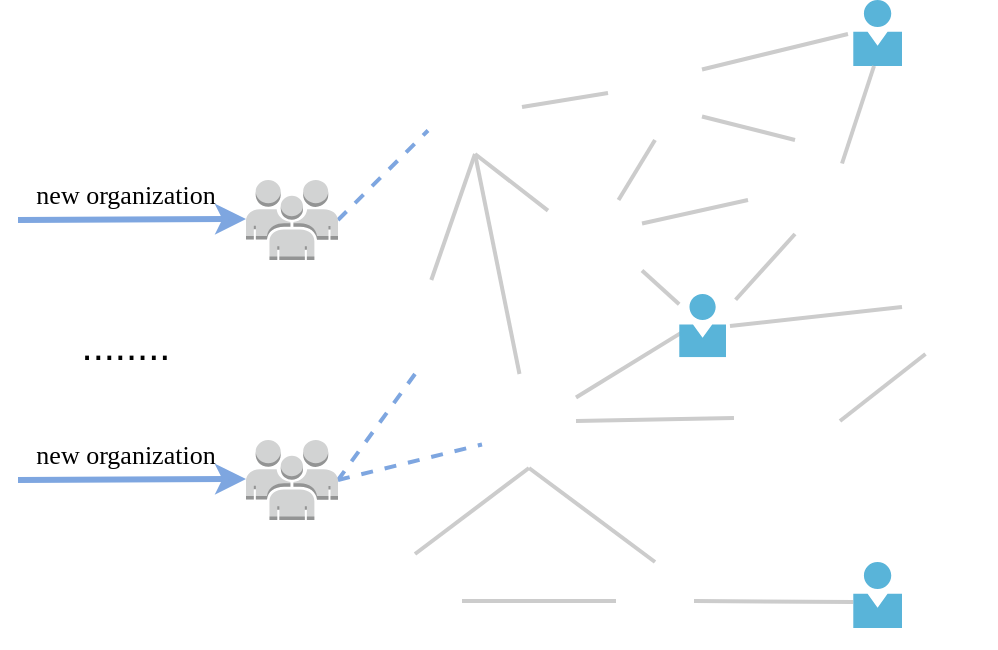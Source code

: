 <mxfile version="21.3.8" type="github">
  <diagram name="第 1 页" id="wei4iLeqGJbUfJOTISRJ">
    <mxGraphModel dx="1853" dy="585" grid="1" gridSize="10" guides="1" tooltips="1" connect="1" arrows="1" fold="1" page="1" pageScale="1" pageWidth="827" pageHeight="1169" math="0" shadow="0">
      <root>
        <mxCell id="0" />
        <mxCell id="1" parent="0" />
        <mxCell id="koKyIDY2XLjzuLVN2s-3-37" style="edgeStyle=none;shape=connector;rounded=0;orthogonalLoop=1;jettySize=auto;html=1;exitX=1;exitY=0.25;exitDx=0;exitDy=0;entryX=0;entryY=0.638;entryDx=0;entryDy=0;labelBackgroundColor=default;strokeColor=#CCCCCC;strokeWidth=2;fontFamily=Helvetica;fontSize=11;fontColor=default;endArrow=none;endFill=0;entryPerimeter=0;" edge="1" parent="1" source="koKyIDY2XLjzuLVN2s-3-1" target="koKyIDY2XLjzuLVN2s-3-29">
          <mxGeometry relative="1" as="geometry" />
        </mxCell>
        <mxCell id="koKyIDY2XLjzuLVN2s-3-50" style="edgeStyle=none;shape=connector;rounded=0;orthogonalLoop=1;jettySize=auto;html=1;exitX=1;exitY=0.75;exitDx=0;exitDy=0;labelBackgroundColor=default;strokeColor=#CCCCCC;strokeWidth=2;fontFamily=Helvetica;fontSize=11;fontColor=default;endArrow=none;endFill=0;" edge="1" parent="1" source="koKyIDY2XLjzuLVN2s-3-1" target="koKyIDY2XLjzuLVN2s-3-49">
          <mxGeometry relative="1" as="geometry" />
        </mxCell>
        <mxCell id="koKyIDY2XLjzuLVN2s-3-1" value="" style="shape=image;html=1;verticalAlign=top;verticalLabelPosition=bottom;labelBackgroundColor=#ffffff;imageAspect=0;aspect=fixed;image=https://cdn1.iconfinder.com/data/icons/business-and-finance-20/200/vector_65_02-128.png" vertex="1" parent="1">
          <mxGeometry x="265" y="240" width="47" height="47" as="geometry" />
        </mxCell>
        <mxCell id="koKyIDY2XLjzuLVN2s-3-44" style="edgeStyle=none;shape=connector;rounded=0;orthogonalLoop=1;jettySize=auto;html=1;exitX=0.5;exitY=1;exitDx=0;exitDy=0;entryX=0.5;entryY=0;entryDx=0;entryDy=0;labelBackgroundColor=default;strokeColor=#CCCCCC;strokeWidth=2;fontFamily=Helvetica;fontSize=11;fontColor=default;endArrow=none;endFill=0;" edge="1" parent="1" source="koKyIDY2XLjzuLVN2s-3-6" target="koKyIDY2XLjzuLVN2s-3-25">
          <mxGeometry relative="1" as="geometry" />
        </mxCell>
        <mxCell id="koKyIDY2XLjzuLVN2s-3-45" style="edgeStyle=none;shape=connector;rounded=0;orthogonalLoop=1;jettySize=auto;html=1;exitX=0.5;exitY=1;exitDx=0;exitDy=0;entryX=0.5;entryY=0;entryDx=0;entryDy=0;labelBackgroundColor=default;strokeColor=#CCCCCC;strokeWidth=2;fontFamily=Helvetica;fontSize=11;fontColor=default;endArrow=none;endFill=0;" edge="1" parent="1" source="koKyIDY2XLjzuLVN2s-3-6" target="koKyIDY2XLjzuLVN2s-3-30">
          <mxGeometry relative="1" as="geometry" />
        </mxCell>
        <mxCell id="koKyIDY2XLjzuLVN2s-3-46" style="edgeStyle=none;shape=connector;rounded=0;orthogonalLoop=1;jettySize=auto;html=1;exitX=1;exitY=0.5;exitDx=0;exitDy=0;entryX=-0.128;entryY=0.468;entryDx=0;entryDy=0;entryPerimeter=0;labelBackgroundColor=default;strokeColor=#CCCCCC;strokeWidth=2;fontFamily=Helvetica;fontSize=11;fontColor=default;endArrow=none;endFill=0;" edge="1" parent="1" source="koKyIDY2XLjzuLVN2s-3-6" target="koKyIDY2XLjzuLVN2s-3-26">
          <mxGeometry relative="1" as="geometry" />
        </mxCell>
        <mxCell id="koKyIDY2XLjzuLVN2s-3-51" style="edgeStyle=none;shape=connector;rounded=0;orthogonalLoop=1;jettySize=auto;html=1;exitX=1;exitY=0.25;exitDx=0;exitDy=0;entryX=0.058;entryY=0.606;entryDx=0;entryDy=0;entryPerimeter=0;labelBackgroundColor=default;strokeColor=#CCCCCC;strokeWidth=2;fontFamily=Helvetica;fontSize=11;fontColor=default;endArrow=none;endFill=0;" edge="1" parent="1" source="koKyIDY2XLjzuLVN2s-3-6" target="koKyIDY2XLjzuLVN2s-3-49">
          <mxGeometry relative="1" as="geometry" />
        </mxCell>
        <mxCell id="koKyIDY2XLjzuLVN2s-3-6" value="" style="shape=image;html=1;verticalAlign=top;verticalLabelPosition=bottom;labelBackgroundColor=#ffffff;imageAspect=0;aspect=fixed;image=https://cdn1.iconfinder.com/data/icons/business-and-finance-20/200/vector_65_02-128.png" vertex="1" parent="1">
          <mxGeometry x="232" y="327" width="47" height="47" as="geometry" />
        </mxCell>
        <mxCell id="koKyIDY2XLjzuLVN2s-3-13" value="" style="image;sketch=0;aspect=fixed;html=1;points=[];align=center;fontSize=12;image=img/lib/mscae/Person.svg;" vertex="1" parent="1">
          <mxGeometry x="417.58" y="140" width="24.42" height="33" as="geometry" />
        </mxCell>
        <mxCell id="koKyIDY2XLjzuLVN2s-3-55" style="edgeStyle=none;shape=connector;rounded=0;orthogonalLoop=1;jettySize=auto;html=1;exitX=1;exitY=0.5;exitDx=0;exitDy=0;entryX=0;entryY=0.606;entryDx=0;entryDy=0;entryPerimeter=0;labelBackgroundColor=default;strokeColor=#CCCCCC;strokeWidth=2;fontFamily=Helvetica;fontSize=11;fontColor=default;endArrow=none;endFill=0;" edge="1" parent="1" source="koKyIDY2XLjzuLVN2s-3-25" target="koKyIDY2XLjzuLVN2s-3-48">
          <mxGeometry relative="1" as="geometry" />
        </mxCell>
        <mxCell id="koKyIDY2XLjzuLVN2s-3-25" value="" style="shape=image;html=1;verticalAlign=top;verticalLabelPosition=bottom;labelBackgroundColor=#ffffff;imageAspect=0;aspect=fixed;image=https://cdn1.iconfinder.com/data/icons/business-and-finance-20/200/vector_65_02-128.png" vertex="1" parent="1">
          <mxGeometry x="299" y="421" width="39" height="39" as="geometry" />
        </mxCell>
        <mxCell id="koKyIDY2XLjzuLVN2s-3-26" value="" style="shape=image;html=1;verticalAlign=top;verticalLabelPosition=bottom;labelBackgroundColor=#ffffff;imageAspect=0;aspect=fixed;image=https://cdn1.iconfinder.com/data/icons/business-and-finance-20/200/vector_65_02-128.png" vertex="1" parent="1">
          <mxGeometry x="364" y="327" width="47" height="47" as="geometry" />
        </mxCell>
        <mxCell id="koKyIDY2XLjzuLVN2s-3-53" style="edgeStyle=none;shape=connector;rounded=0;orthogonalLoop=1;jettySize=auto;html=1;exitX=0;exitY=0.5;exitDx=0;exitDy=0;entryX=1.085;entryY=0.506;entryDx=0;entryDy=0;entryPerimeter=0;labelBackgroundColor=default;strokeColor=#CCCCCC;strokeWidth=2;fontFamily=Helvetica;fontSize=11;fontColor=default;endArrow=none;endFill=0;" edge="1" parent="1" source="koKyIDY2XLjzuLVN2s-3-27" target="koKyIDY2XLjzuLVN2s-3-49">
          <mxGeometry relative="1" as="geometry" />
        </mxCell>
        <mxCell id="koKyIDY2XLjzuLVN2s-3-57" style="edgeStyle=none;shape=connector;rounded=0;orthogonalLoop=1;jettySize=auto;html=1;exitX=0.25;exitY=1;exitDx=0;exitDy=0;entryX=1;entryY=0.5;entryDx=0;entryDy=0;labelBackgroundColor=default;strokeColor=#CCCCCC;strokeWidth=2;fontFamily=Helvetica;fontSize=11;fontColor=default;endArrow=none;endFill=0;" edge="1" parent="1" source="koKyIDY2XLjzuLVN2s-3-27" target="koKyIDY2XLjzuLVN2s-3-26">
          <mxGeometry relative="1" as="geometry" />
        </mxCell>
        <mxCell id="koKyIDY2XLjzuLVN2s-3-27" value="" style="shape=image;html=1;verticalAlign=top;verticalLabelPosition=bottom;labelBackgroundColor=#ffffff;imageAspect=0;aspect=fixed;image=https://cdn1.iconfinder.com/data/icons/business-and-finance-20/200/vector_65_02-128.png" vertex="1" parent="1">
          <mxGeometry x="442" y="270" width="47" height="47" as="geometry" />
        </mxCell>
        <mxCell id="koKyIDY2XLjzuLVN2s-3-70" style="edgeStyle=none;shape=connector;rounded=0;orthogonalLoop=1;jettySize=auto;html=1;exitX=0.5;exitY=1;exitDx=0;exitDy=0;entryX=1;entryY=0.5;entryDx=0;entryDy=0;entryPerimeter=0;labelBackgroundColor=default;strokeColor=#7EA6E0;strokeWidth=2;fontFamily=Helvetica;fontSize=11;fontColor=default;endArrow=none;dashed=1;endFill=0;" edge="1" parent="1" source="koKyIDY2XLjzuLVN2s-3-28" target="koKyIDY2XLjzuLVN2s-3-61">
          <mxGeometry relative="1" as="geometry" />
        </mxCell>
        <mxCell id="koKyIDY2XLjzuLVN2s-3-28" value="" style="shape=image;html=1;verticalAlign=top;verticalLabelPosition=bottom;labelBackgroundColor=#ffffff;imageAspect=0;aspect=fixed;image=https://cdn1.iconfinder.com/data/icons/business-and-finance-20/200/vector_65_02-128.png" vertex="1" parent="1">
          <mxGeometry x="175" y="280" width="47" height="47" as="geometry" />
        </mxCell>
        <mxCell id="koKyIDY2XLjzuLVN2s-3-41" style="edgeStyle=none;shape=connector;rounded=0;orthogonalLoop=1;jettySize=auto;html=1;exitX=1;exitY=0.25;exitDx=0;exitDy=0;entryX=0.427;entryY=1;entryDx=0;entryDy=0;entryPerimeter=0;labelBackgroundColor=default;strokeColor=#CCCCCC;strokeWidth=2;fontFamily=Helvetica;fontSize=11;fontColor=default;endArrow=none;endFill=0;" edge="1" parent="1" source="koKyIDY2XLjzuLVN2s-3-29" target="koKyIDY2XLjzuLVN2s-3-13">
          <mxGeometry relative="1" as="geometry" />
        </mxCell>
        <mxCell id="koKyIDY2XLjzuLVN2s-3-52" style="edgeStyle=none;shape=connector;rounded=0;orthogonalLoop=1;jettySize=auto;html=1;exitX=0.5;exitY=1;exitDx=0;exitDy=0;entryX=1.205;entryY=0.091;entryDx=0;entryDy=0;entryPerimeter=0;labelBackgroundColor=default;strokeColor=#CCCCCC;strokeWidth=2;fontFamily=Helvetica;fontSize=11;fontColor=default;endArrow=none;endFill=0;" edge="1" parent="1" source="koKyIDY2XLjzuLVN2s-3-29" target="koKyIDY2XLjzuLVN2s-3-49">
          <mxGeometry relative="1" as="geometry" />
        </mxCell>
        <mxCell id="koKyIDY2XLjzuLVN2s-3-29" value="" style="shape=image;html=1;verticalAlign=top;verticalLabelPosition=bottom;labelBackgroundColor=#ffffff;imageAspect=0;aspect=fixed;image=https://cdn1.iconfinder.com/data/icons/business-and-finance-20/200/vector_65_02-128.png" vertex="1" parent="1">
          <mxGeometry x="365" y="210" width="47" height="47" as="geometry" />
        </mxCell>
        <mxCell id="koKyIDY2XLjzuLVN2s-3-54" style="edgeStyle=none;shape=connector;rounded=0;orthogonalLoop=1;jettySize=auto;html=1;exitX=1;exitY=0.5;exitDx=0;exitDy=0;entryX=0;entryY=0.5;entryDx=0;entryDy=0;labelBackgroundColor=default;strokeColor=#CCCCCC;strokeWidth=2;fontFamily=Helvetica;fontSize=11;fontColor=default;endArrow=none;endFill=0;" edge="1" parent="1" source="koKyIDY2XLjzuLVN2s-3-30" target="koKyIDY2XLjzuLVN2s-3-25">
          <mxGeometry relative="1" as="geometry" />
        </mxCell>
        <mxCell id="koKyIDY2XLjzuLVN2s-3-30" value="" style="shape=image;html=1;verticalAlign=top;verticalLabelPosition=bottom;labelBackgroundColor=#ffffff;imageAspect=0;aspect=fixed;image=https://cdn1.iconfinder.com/data/icons/business-and-finance-20/200/vector_65_02-128.png" vertex="1" parent="1">
          <mxGeometry x="175" y="417" width="47" height="47" as="geometry" />
        </mxCell>
        <mxCell id="koKyIDY2XLjzuLVN2s-3-34" style="rounded=0;orthogonalLoop=1;jettySize=auto;html=1;exitX=1;exitY=0.5;exitDx=0;exitDy=0;entryX=0;entryY=0.5;entryDx=0;entryDy=0;endArrow=none;endFill=0;strokeColor=#CCCCCC;strokeWidth=2;" edge="1" parent="1" source="koKyIDY2XLjzuLVN2s-3-32" target="koKyIDY2XLjzuLVN2s-3-33">
          <mxGeometry relative="1" as="geometry" />
        </mxCell>
        <mxCell id="koKyIDY2XLjzuLVN2s-3-35" style="rounded=0;orthogonalLoop=1;jettySize=auto;html=1;exitX=0.5;exitY=1;exitDx=0;exitDy=0;endArrow=none;endFill=0;strokeWidth=2;strokeColor=#CCCCCC;" edge="1" parent="1" source="koKyIDY2XLjzuLVN2s-3-32" target="koKyIDY2XLjzuLVN2s-3-1">
          <mxGeometry relative="1" as="geometry" />
        </mxCell>
        <mxCell id="koKyIDY2XLjzuLVN2s-3-42" style="edgeStyle=none;shape=connector;rounded=0;orthogonalLoop=1;jettySize=auto;html=1;labelBackgroundColor=default;strokeColor=#CCCCCC;strokeWidth=2;fontFamily=Helvetica;fontSize=11;fontColor=default;endArrow=none;endFill=0;exitX=0.5;exitY=1;exitDx=0;exitDy=0;" edge="1" parent="1" source="koKyIDY2XLjzuLVN2s-3-32" target="koKyIDY2XLjzuLVN2s-3-28">
          <mxGeometry relative="1" as="geometry">
            <mxPoint x="225" y="220" as="sourcePoint" />
          </mxGeometry>
        </mxCell>
        <mxCell id="koKyIDY2XLjzuLVN2s-3-43" style="edgeStyle=none;shape=connector;rounded=0;orthogonalLoop=1;jettySize=auto;html=1;exitX=0.5;exitY=1;exitDx=0;exitDy=0;labelBackgroundColor=default;strokeColor=#CCCCCC;strokeWidth=2;fontFamily=Helvetica;fontSize=11;fontColor=default;endArrow=none;endFill=0;" edge="1" parent="1" source="koKyIDY2XLjzuLVN2s-3-32" target="koKyIDY2XLjzuLVN2s-3-6">
          <mxGeometry relative="1" as="geometry" />
        </mxCell>
        <mxCell id="koKyIDY2XLjzuLVN2s-3-32" value="" style="shape=image;html=1;verticalAlign=top;verticalLabelPosition=bottom;labelBackgroundColor=#ffffff;imageAspect=0;aspect=fixed;image=https://cdn1.iconfinder.com/data/icons/business-and-finance-20/200/vector_65_02-128.png" vertex="1" parent="1">
          <mxGeometry x="205" y="170" width="47" height="47" as="geometry" />
        </mxCell>
        <mxCell id="koKyIDY2XLjzuLVN2s-3-36" style="edgeStyle=none;shape=connector;rounded=0;orthogonalLoop=1;jettySize=auto;html=1;exitX=0.5;exitY=1;exitDx=0;exitDy=0;entryX=0.75;entryY=0;entryDx=0;entryDy=0;labelBackgroundColor=default;strokeColor=#CCCCCC;strokeWidth=2;fontFamily=Helvetica;fontSize=11;fontColor=default;endArrow=none;endFill=0;" edge="1" parent="1" source="koKyIDY2XLjzuLVN2s-3-33" target="koKyIDY2XLjzuLVN2s-3-1">
          <mxGeometry relative="1" as="geometry" />
        </mxCell>
        <mxCell id="koKyIDY2XLjzuLVN2s-3-39" style="edgeStyle=none;shape=connector;rounded=0;orthogonalLoop=1;jettySize=auto;html=1;exitX=1;exitY=0.75;exitDx=0;exitDy=0;entryX=0.5;entryY=0;entryDx=0;entryDy=0;labelBackgroundColor=default;strokeColor=#CCCCCC;strokeWidth=2;fontFamily=Helvetica;fontSize=11;fontColor=default;endArrow=none;endFill=0;" edge="1" parent="1" source="koKyIDY2XLjzuLVN2s-3-33" target="koKyIDY2XLjzuLVN2s-3-29">
          <mxGeometry relative="1" as="geometry" />
        </mxCell>
        <mxCell id="koKyIDY2XLjzuLVN2s-3-40" style="edgeStyle=none;shape=connector;rounded=0;orthogonalLoop=1;jettySize=auto;html=1;exitX=1;exitY=0.25;exitDx=0;exitDy=0;entryX=-0.106;entryY=0.515;entryDx=0;entryDy=0;entryPerimeter=0;labelBackgroundColor=default;strokeColor=#CCCCCC;strokeWidth=2;fontFamily=Helvetica;fontSize=11;fontColor=default;endArrow=none;endFill=0;" edge="1" parent="1" source="koKyIDY2XLjzuLVN2s-3-33" target="koKyIDY2XLjzuLVN2s-3-13">
          <mxGeometry relative="1" as="geometry" />
        </mxCell>
        <mxCell id="koKyIDY2XLjzuLVN2s-3-33" value="" style="shape=image;html=1;verticalAlign=top;verticalLabelPosition=bottom;labelBackgroundColor=#ffffff;imageAspect=0;aspect=fixed;image=https://cdn1.iconfinder.com/data/icons/business-and-finance-20/200/vector_65_02-128.png" vertex="1" parent="1">
          <mxGeometry x="295" y="163" width="47" height="47" as="geometry" />
        </mxCell>
        <mxCell id="koKyIDY2XLjzuLVN2s-3-48" value="" style="image;sketch=0;aspect=fixed;html=1;points=[];align=center;fontSize=12;image=img/lib/mscae/Person.svg;" vertex="1" parent="1">
          <mxGeometry x="417.58" y="421" width="24.42" height="33" as="geometry" />
        </mxCell>
        <mxCell id="koKyIDY2XLjzuLVN2s-3-49" value="" style="image;sketch=0;aspect=fixed;html=1;points=[];align=center;fontSize=12;image=img/lib/mscae/Person.svg;" vertex="1" parent="1">
          <mxGeometry x="330.58" y="287" width="23.42" height="31.65" as="geometry" />
        </mxCell>
        <mxCell id="koKyIDY2XLjzuLVN2s-3-69" style="edgeStyle=none;shape=connector;rounded=0;orthogonalLoop=1;jettySize=auto;html=1;exitX=1;exitY=0.5;exitDx=0;exitDy=0;exitPerimeter=0;entryX=0;entryY=0.75;entryDx=0;entryDy=0;labelBackgroundColor=default;strokeColor=#7EA6E0;strokeWidth=2;fontFamily=Helvetica;fontSize=11;fontColor=default;endArrow=none;dashed=1;endFill=0;" edge="1" parent="1" source="koKyIDY2XLjzuLVN2s-3-60" target="koKyIDY2XLjzuLVN2s-3-32">
          <mxGeometry relative="1" as="geometry" />
        </mxCell>
        <mxCell id="koKyIDY2XLjzuLVN2s-3-60" value="" style="outlineConnect=0;dashed=0;verticalLabelPosition=bottom;verticalAlign=top;align=center;html=1;shape=mxgraph.aws3.users;fillColor=#D2D3D3;gradientColor=none;fontFamily=Helvetica;fontSize=11;fontColor=default;" vertex="1" parent="1">
          <mxGeometry x="114" y="230" width="46" height="40" as="geometry" />
        </mxCell>
        <mxCell id="koKyIDY2XLjzuLVN2s-3-71" style="edgeStyle=none;shape=connector;rounded=0;orthogonalLoop=1;jettySize=auto;html=1;exitX=1;exitY=0.5;exitDx=0;exitDy=0;exitPerimeter=0;entryX=0;entryY=0.75;entryDx=0;entryDy=0;labelBackgroundColor=default;strokeColor=#7EA6E0;strokeWidth=2;fontFamily=Helvetica;fontSize=11;fontColor=default;endArrow=none;endFill=0;dashed=1;" edge="1" parent="1" source="koKyIDY2XLjzuLVN2s-3-61" target="koKyIDY2XLjzuLVN2s-3-6">
          <mxGeometry relative="1" as="geometry" />
        </mxCell>
        <mxCell id="koKyIDY2XLjzuLVN2s-3-61" value="" style="outlineConnect=0;dashed=0;verticalLabelPosition=bottom;verticalAlign=top;align=center;html=1;shape=mxgraph.aws3.users;fillColor=#D2D3D3;gradientColor=none;fontFamily=Helvetica;fontSize=11;fontColor=default;" vertex="1" parent="1">
          <mxGeometry x="114" y="360" width="46" height="40" as="geometry" />
        </mxCell>
        <mxCell id="koKyIDY2XLjzuLVN2s-3-63" value="" style="endArrow=classic;html=1;rounded=0;labelBackgroundColor=default;strokeColor=#7EA6E0;strokeWidth=3;fontFamily=Helvetica;fontSize=11;fontColor=default;shape=connector;" edge="1" parent="1">
          <mxGeometry width="50" height="50" relative="1" as="geometry">
            <mxPoint y="250" as="sourcePoint" />
            <mxPoint x="114" y="249.5" as="targetPoint" />
          </mxGeometry>
        </mxCell>
        <mxCell id="koKyIDY2XLjzuLVN2s-3-64" value="new organization" style="text;html=1;strokeColor=none;fillColor=none;align=center;verticalAlign=middle;whiteSpace=wrap;rounded=0;fontSize=13;fontFamily=Times New Roman;fontColor=default;" vertex="1" parent="1">
          <mxGeometry x="-6" y="230" width="120" height="13" as="geometry" />
        </mxCell>
        <mxCell id="koKyIDY2XLjzuLVN2s-3-65" value="" style="endArrow=classic;html=1;rounded=0;labelBackgroundColor=default;strokeColor=#7EA6E0;strokeWidth=3;fontFamily=Helvetica;fontSize=11;fontColor=default;shape=connector;" edge="1" parent="1">
          <mxGeometry width="50" height="50" relative="1" as="geometry">
            <mxPoint y="380" as="sourcePoint" />
            <mxPoint x="114" y="379.5" as="targetPoint" />
          </mxGeometry>
        </mxCell>
        <mxCell id="koKyIDY2XLjzuLVN2s-3-66" value="new organization" style="text;html=1;strokeColor=none;fillColor=none;align=center;verticalAlign=middle;whiteSpace=wrap;rounded=0;fontSize=13;fontFamily=Times New Roman;fontColor=default;" vertex="1" parent="1">
          <mxGeometry x="-6" y="360" width="120" height="13" as="geometry" />
        </mxCell>
        <mxCell id="koKyIDY2XLjzuLVN2s-3-72" value="........" style="text;html=1;strokeColor=none;fillColor=none;align=center;verticalAlign=middle;whiteSpace=wrap;rounded=0;fontSize=20;fontFamily=Helvetica;fontColor=default;" vertex="1" parent="1">
          <mxGeometry x="24" y="297" width="60" height="30" as="geometry" />
        </mxCell>
      </root>
    </mxGraphModel>
  </diagram>
</mxfile>
